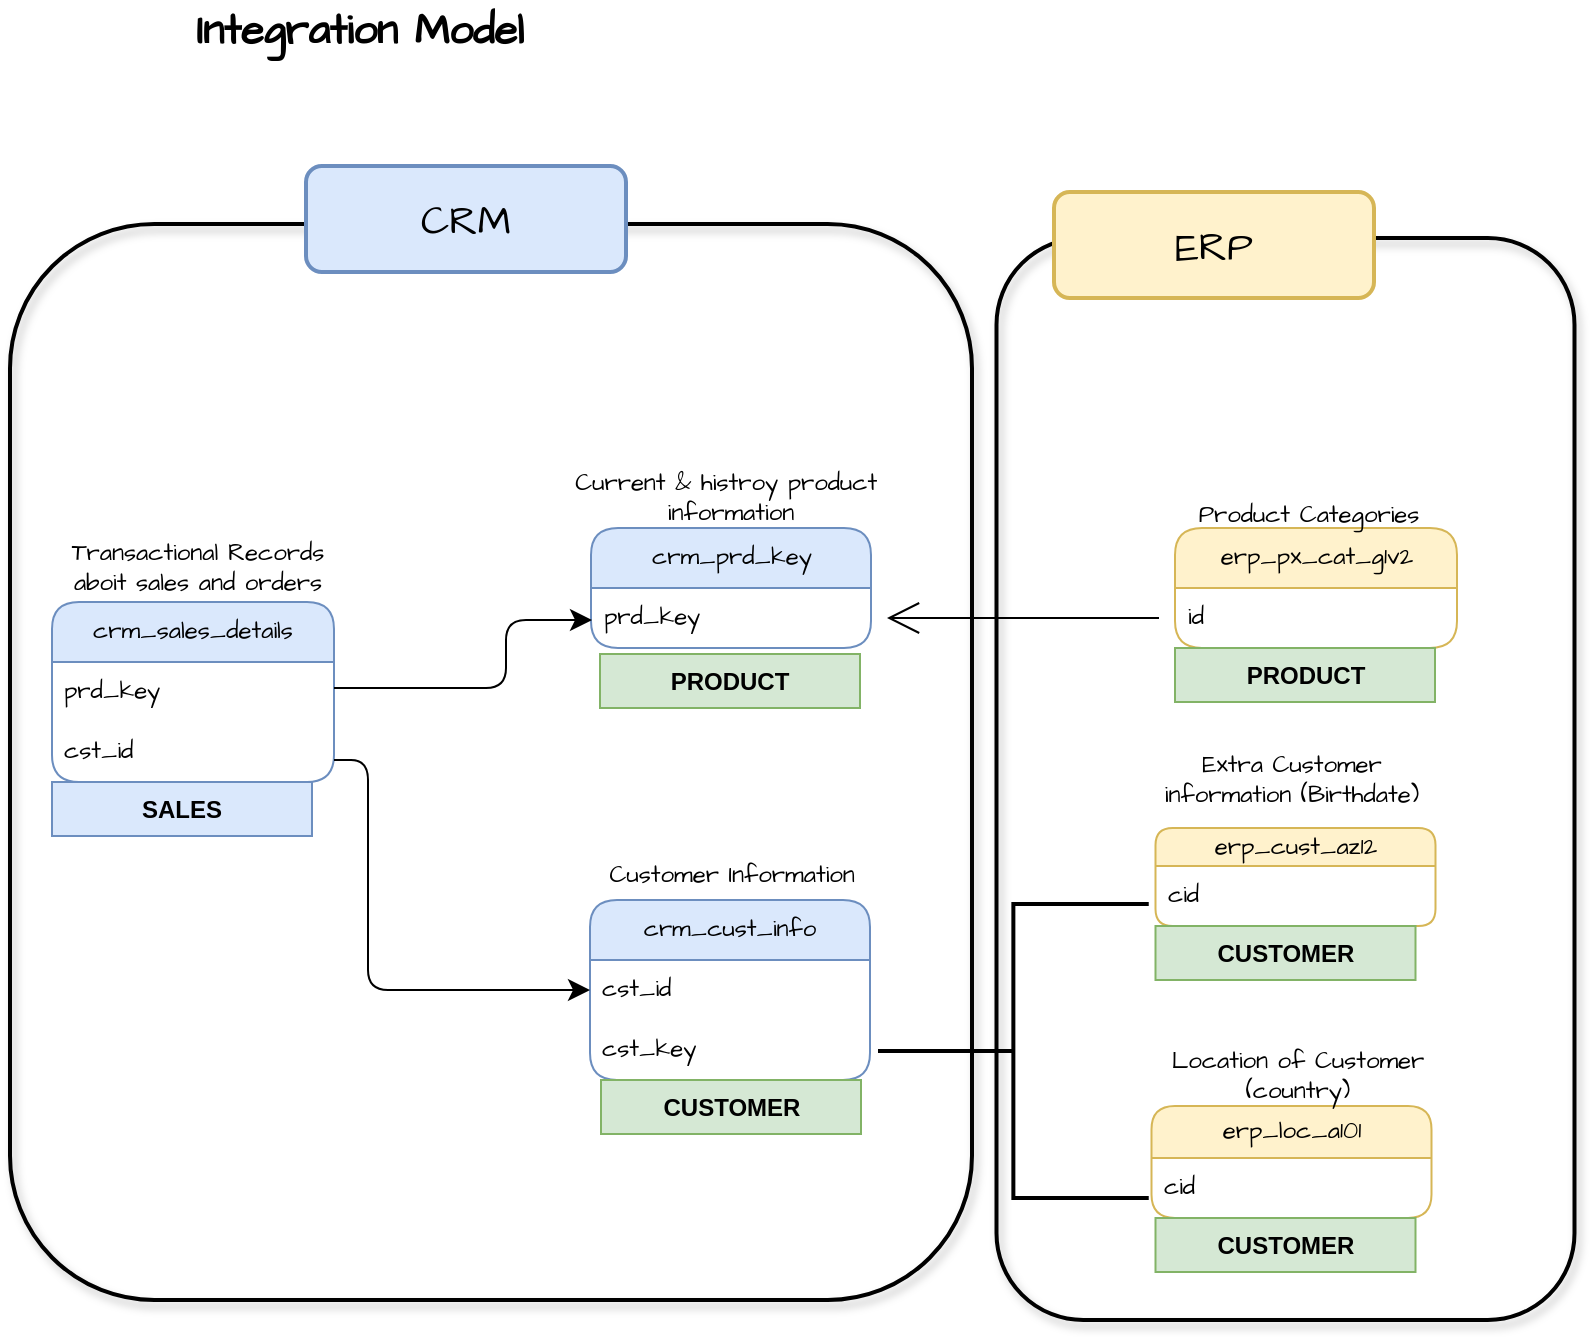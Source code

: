 <mxfile version="26.2.2">
  <diagram name="Page-1" id="-ODAW_5SzgRR3Dp_Kdlv">
    <mxGraphModel dx="828" dy="1536" grid="1" gridSize="10" guides="1" tooltips="1" connect="1" arrows="1" fold="1" page="0" pageScale="1" pageWidth="1920" pageHeight="1200" background="none" math="0" shadow="0">
      <root>
        <mxCell id="0" />
        <mxCell id="1" parent="0" />
        <mxCell id="elzvNMEJgP6sEqw-EWBB-24" value="crm_sales_details" style="swimlane;fontStyle=0;childLayout=stackLayout;horizontal=1;startSize=30;horizontalStack=0;resizeParent=1;resizeParentMax=0;resizeLast=0;collapsible=1;marginBottom=0;whiteSpace=wrap;html=1;fontFamily=Architects Daughter;fontSource=https%3A%2F%2Ffonts.googleapis.com%2Fcss%3Ffamily%3DArchitects%2BDaughter;fillColor=#dae8fc;strokeColor=#6c8ebf;rounded=1;" parent="1" vertex="1">
          <mxGeometry x="481" y="-229" width="141" height="90" as="geometry" />
        </mxCell>
        <mxCell id="elzvNMEJgP6sEqw-EWBB-26" value="prd_key" style="text;strokeColor=none;fillColor=none;align=left;verticalAlign=middle;spacingLeft=4;spacingRight=4;overflow=hidden;points=[[0,0.5],[1,0.5]];portConstraint=eastwest;rotatable=0;whiteSpace=wrap;html=1;fontFamily=Architects Daughter;fontSource=https%3A%2F%2Ffonts.googleapis.com%2Fcss%3Ffamily%3DArchitects%2BDaughter;rounded=1;" parent="elzvNMEJgP6sEqw-EWBB-24" vertex="1">
          <mxGeometry y="30" width="141" height="30" as="geometry" />
        </mxCell>
        <mxCell id="elzvNMEJgP6sEqw-EWBB-27" value="cst_id" style="text;strokeColor=none;fillColor=none;align=left;verticalAlign=middle;spacingLeft=4;spacingRight=4;overflow=hidden;points=[[0,0.5],[1,0.5]];portConstraint=eastwest;rotatable=0;whiteSpace=wrap;html=1;fontFamily=Architects Daughter;fontSource=https%3A%2F%2Ffonts.googleapis.com%2Fcss%3Ffamily%3DArchitects%2BDaughter;rounded=1;" parent="elzvNMEJgP6sEqw-EWBB-24" vertex="1">
          <mxGeometry y="60" width="141" height="30" as="geometry" />
        </mxCell>
        <mxCell id="elzvNMEJgP6sEqw-EWBB-28" value="erp_loc_a101" style="swimlane;fontStyle=0;childLayout=stackLayout;horizontal=1;startSize=26;horizontalStack=0;resizeParent=1;resizeParentMax=0;resizeLast=0;collapsible=1;marginBottom=0;whiteSpace=wrap;html=1;fontFamily=Architects Daughter;fontSource=https%3A%2F%2Ffonts.googleapis.com%2Fcss%3Ffamily%3DArchitects%2BDaughter;fontSize=12;fillColor=#fff2cc;strokeColor=#d6b656;rounded=1;" parent="1" vertex="1">
          <mxGeometry x="1030.75" y="23" width="140" height="56" as="geometry" />
        </mxCell>
        <mxCell id="elzvNMEJgP6sEqw-EWBB-29" value="cid" style="text;strokeColor=none;fillColor=none;align=left;verticalAlign=middle;spacingLeft=4;spacingRight=4;overflow=hidden;points=[[0,0.5],[1,0.5]];portConstraint=eastwest;rotatable=0;whiteSpace=wrap;html=1;fontFamily=Architects Daughter;fontSource=https%3A%2F%2Ffonts.googleapis.com%2Fcss%3Ffamily%3DArchitects%2BDaughter;fontSize=12;rounded=1;" parent="elzvNMEJgP6sEqw-EWBB-28" vertex="1">
          <mxGeometry y="26" width="140" height="30" as="geometry" />
        </mxCell>
        <mxCell id="elzvNMEJgP6sEqw-EWBB-32" value="erp_cust_az12" style="swimlane;fontStyle=0;childLayout=stackLayout;horizontal=1;startSize=19;horizontalStack=0;resizeParent=1;resizeParentMax=0;resizeLast=0;collapsible=1;marginBottom=0;whiteSpace=wrap;html=1;fontFamily=Architects Daughter;fontSource=https%3A%2F%2Ffonts.googleapis.com%2Fcss%3Ffamily%3DArchitects%2BDaughter;fontSize=12;fillColor=#fff2cc;strokeColor=#d6b656;rounded=1;" parent="1" vertex="1">
          <mxGeometry x="1032.75" y="-116" width="140" height="49" as="geometry" />
        </mxCell>
        <mxCell id="elzvNMEJgP6sEqw-EWBB-33" value="cid" style="text;strokeColor=none;fillColor=none;align=left;verticalAlign=middle;spacingLeft=4;spacingRight=4;overflow=hidden;points=[[0,0.5],[1,0.5]];portConstraint=eastwest;rotatable=0;whiteSpace=wrap;html=1;fontFamily=Architects Daughter;fontSource=https%3A%2F%2Ffonts.googleapis.com%2Fcss%3Ffamily%3DArchitects%2BDaughter;fontSize=12;rounded=1;" parent="elzvNMEJgP6sEqw-EWBB-32" vertex="1">
          <mxGeometry y="19" width="140" height="30" as="geometry" />
        </mxCell>
        <mxCell id="elzvNMEJgP6sEqw-EWBB-36" value="erp_px_cat_g1v2" style="swimlane;fontStyle=0;childLayout=stackLayout;horizontal=1;startSize=30;horizontalStack=0;resizeParent=1;resizeParentMax=0;resizeLast=0;collapsible=1;marginBottom=0;whiteSpace=wrap;html=1;fontFamily=Architects Daughter;fontSource=https%3A%2F%2Ffonts.googleapis.com%2Fcss%3Ffamily%3DArchitects%2BDaughter;fontSize=12;fillColor=#fff2cc;strokeColor=#d6b656;rounded=1;" parent="1" vertex="1">
          <mxGeometry x="1042.5" y="-266" width="141" height="60" as="geometry" />
        </mxCell>
        <mxCell id="elzvNMEJgP6sEqw-EWBB-38" value="id" style="text;strokeColor=none;fillColor=none;align=left;verticalAlign=middle;spacingLeft=4;spacingRight=4;overflow=hidden;points=[[0,0.5],[1,0.5]];portConstraint=eastwest;rotatable=0;whiteSpace=wrap;html=1;fontFamily=Architects Daughter;fontSource=https%3A%2F%2Ffonts.googleapis.com%2Fcss%3Ffamily%3DArchitects%2BDaughter;fontSize=12;rounded=1;" parent="elzvNMEJgP6sEqw-EWBB-36" vertex="1">
          <mxGeometry y="30" width="141" height="30" as="geometry" />
        </mxCell>
        <mxCell id="elzvNMEJgP6sEqw-EWBB-40" value="crm_cust_info" style="swimlane;fontStyle=0;childLayout=stackLayout;horizontal=1;startSize=30;horizontalStack=0;resizeParent=1;resizeParentMax=0;resizeLast=0;collapsible=1;marginBottom=0;whiteSpace=wrap;html=1;fontFamily=Architects Daughter;fontSource=https%3A%2F%2Ffonts.googleapis.com%2Fcss%3Ffamily%3DArchitects%2BDaughter;fontSize=12;fillColor=#dae8fc;strokeColor=#6c8ebf;rounded=1;" parent="1" vertex="1">
          <mxGeometry x="750" y="-80" width="140" height="90" as="geometry" />
        </mxCell>
        <mxCell id="elzvNMEJgP6sEqw-EWBB-41" value="cst_id" style="text;strokeColor=none;fillColor=none;align=left;verticalAlign=middle;spacingLeft=4;spacingRight=4;overflow=hidden;points=[[0,0.5],[1,0.5]];portConstraint=eastwest;rotatable=0;whiteSpace=wrap;html=1;fontFamily=Architects Daughter;fontSource=https%3A%2F%2Ffonts.googleapis.com%2Fcss%3Ffamily%3DArchitects%2BDaughter;fontSize=12;rounded=1;" parent="elzvNMEJgP6sEqw-EWBB-40" vertex="1">
          <mxGeometry y="30" width="140" height="30" as="geometry" />
        </mxCell>
        <mxCell id="elzvNMEJgP6sEqw-EWBB-42" value="cst_key" style="text;strokeColor=none;fillColor=none;align=left;verticalAlign=middle;spacingLeft=4;spacingRight=4;overflow=hidden;points=[[0,0.5],[1,0.5]];portConstraint=eastwest;rotatable=0;whiteSpace=wrap;html=1;fontFamily=Architects Daughter;fontSource=https%3A%2F%2Ffonts.googleapis.com%2Fcss%3Ffamily%3DArchitects%2BDaughter;fontSize=12;rounded=1;" parent="elzvNMEJgP6sEqw-EWBB-40" vertex="1">
          <mxGeometry y="60" width="140" height="30" as="geometry" />
        </mxCell>
        <mxCell id="elzvNMEJgP6sEqw-EWBB-44" value="crm_prd_key" style="swimlane;fontStyle=0;childLayout=stackLayout;horizontal=1;startSize=30;horizontalStack=0;resizeParent=1;resizeParentMax=0;resizeLast=0;collapsible=1;marginBottom=0;whiteSpace=wrap;html=1;fontFamily=Architects Daughter;fontSource=https%3A%2F%2Ffonts.googleapis.com%2Fcss%3Ffamily%3DArchitects%2BDaughter;fontSize=12;fillColor=#dae8fc;strokeColor=#6c8ebf;rounded=1;" parent="1" vertex="1">
          <mxGeometry x="750.5" y="-266" width="140" height="60" as="geometry" />
        </mxCell>
        <mxCell id="elzvNMEJgP6sEqw-EWBB-45" value="prd_key" style="text;strokeColor=none;fillColor=none;align=left;verticalAlign=middle;spacingLeft=4;spacingRight=4;overflow=hidden;points=[[0,0.5],[1,0.5]];portConstraint=eastwest;rotatable=0;whiteSpace=wrap;html=1;fontFamily=Architects Daughter;fontSource=https%3A%2F%2Ffonts.googleapis.com%2Fcss%3Ffamily%3DArchitects%2BDaughter;fontSize=12;rounded=1;" parent="elzvNMEJgP6sEqw-EWBB-44" vertex="1">
          <mxGeometry y="30" width="140" height="30" as="geometry" />
        </mxCell>
        <mxCell id="elzvNMEJgP6sEqw-EWBB-48" value="Transactional Records aboit sales and orders" style="text;html=1;align=center;verticalAlign=middle;whiteSpace=wrap;rounded=1;fontFamily=Architects Daughter;fontSource=https%3A%2F%2Ffonts.googleapis.com%2Fcss%3Ffamily%3DArchitects%2BDaughter;" parent="1" vertex="1">
          <mxGeometry x="487" y="-261" width="134" height="30" as="geometry" />
        </mxCell>
        <mxCell id="elzvNMEJgP6sEqw-EWBB-49" value="Current &amp;amp; histroy product&amp;nbsp;&lt;div&gt;information&lt;/div&gt;" style="text;html=1;align=center;verticalAlign=middle;whiteSpace=wrap;rounded=1;fontFamily=Architects Daughter;fontSource=https%3A%2F%2Ffonts.googleapis.com%2Fcss%3Ffamily%3DArchitects%2BDaughter;fontSize=12;" parent="1" vertex="1">
          <mxGeometry x="738" y="-296" width="165" height="30" as="geometry" />
        </mxCell>
        <mxCell id="elzvNMEJgP6sEqw-EWBB-50" value="Customer Information&amp;nbsp;" style="text;html=1;align=center;verticalAlign=middle;whiteSpace=wrap;rounded=1;fontFamily=Architects Daughter;fontSource=https%3A%2F%2Ffonts.googleapis.com%2Fcss%3Ffamily%3DArchitects%2BDaughter;fontSize=12;" parent="1" vertex="1">
          <mxGeometry x="741" y="-107" width="165" height="30" as="geometry" />
        </mxCell>
        <mxCell id="elzvNMEJgP6sEqw-EWBB-51" value="Product Categories" style="text;html=1;align=center;verticalAlign=middle;whiteSpace=wrap;rounded=1;fontFamily=Architects Daughter;fontSource=https%3A%2F%2Ffonts.googleapis.com%2Fcss%3Ffamily%3DArchitects%2BDaughter;fontSize=12;" parent="1" vertex="1">
          <mxGeometry x="1024" y="-288" width="171" height="31" as="geometry" />
        </mxCell>
        <mxCell id="elzvNMEJgP6sEqw-EWBB-52" value="Extra Customer information (Birthdate)" style="text;html=1;align=center;verticalAlign=middle;whiteSpace=wrap;rounded=1;fontFamily=Architects Daughter;fontSource=https%3A%2F%2Ffonts.googleapis.com%2Fcss%3Ffamily%3DArchitects%2BDaughter;fontSize=12;" parent="1" vertex="1">
          <mxGeometry x="1029.37" y="-155.5" width="144.25" height="30" as="geometry" />
        </mxCell>
        <mxCell id="elzvNMEJgP6sEqw-EWBB-53" value="Location of Customer (country)" style="text;html=1;align=center;verticalAlign=middle;whiteSpace=wrap;rounded=1;fontFamily=Architects Daughter;fontSource=https%3A%2F%2Ffonts.googleapis.com%2Fcss%3Ffamily%3DArchitects%2BDaughter;fontSize=12;" parent="1" vertex="1">
          <mxGeometry x="1018.75" y="-7" width="169.5" height="30" as="geometry" />
        </mxCell>
        <mxCell id="elzvNMEJgP6sEqw-EWBB-60" value="" style="edgeStyle=elbowEdgeStyle;elbow=horizontal;endArrow=classic;html=1;curved=0;rounded=1;endSize=8;startSize=8;fontFamily=Architects Daughter;fontSource=https%3A%2F%2Ffonts.googleapis.com%2Fcss%3Ffamily%3DArchitects%2BDaughter;fontSize=16;sourcePerimeterSpacing=8;targetPerimeterSpacing=8;" parent="1" edge="1">
          <mxGeometry width="50" height="50" relative="1" as="geometry">
            <mxPoint x="622" y="-186" as="sourcePoint" />
            <mxPoint x="751" y="-220" as="targetPoint" />
            <Array as="points">
              <mxPoint x="708" y="-211" />
            </Array>
          </mxGeometry>
        </mxCell>
        <mxCell id="elzvNMEJgP6sEqw-EWBB-62" value="" style="edgeStyle=elbowEdgeStyle;elbow=horizontal;endArrow=classic;html=1;curved=0;rounded=1;endSize=8;startSize=8;fontFamily=Architects Daughter;fontSource=https%3A%2F%2Ffonts.googleapis.com%2Fcss%3Ffamily%3DArchitects%2BDaughter;fontSize=16;sourcePerimeterSpacing=8;targetPerimeterSpacing=8;entryX=0;entryY=0.5;entryDx=0;entryDy=0;" parent="1" target="elzvNMEJgP6sEqw-EWBB-41" edge="1">
          <mxGeometry width="50" height="50" relative="1" as="geometry">
            <mxPoint x="622" y="-150" as="sourcePoint" />
            <mxPoint x="690" y="25" as="targetPoint" />
            <Array as="points">
              <mxPoint x="639" y="-172" />
            </Array>
          </mxGeometry>
        </mxCell>
        <mxCell id="elzvNMEJgP6sEqw-EWBB-64" value="" style="strokeWidth=2;html=1;shape=mxgraph.flowchart.annotation_2;align=left;labelPosition=right;pointerEvents=1;fontFamily=Architects Daughter;fontSource=https%3A%2F%2Ffonts.googleapis.com%2Fcss%3Ffamily%3DArchitects%2BDaughter;rounded=1;" parent="1" vertex="1">
          <mxGeometry x="894" y="-78" width="135.37" height="147" as="geometry" />
        </mxCell>
        <mxCell id="elzvNMEJgP6sEqw-EWBB-65" value="" style="edgeStyle=none;curved=1;rounded=1;orthogonalLoop=1;jettySize=auto;html=1;fontFamily=Architects Daughter;fontSource=https%3A%2F%2Ffonts.googleapis.com%2Fcss%3Ffamily%3DArchitects%2BDaughter;fontSize=16;startSize=14;endArrow=open;endSize=14;sourcePerimeterSpacing=8;targetPerimeterSpacing=8;" parent="1" source="elzvNMEJgP6sEqw-EWBB-38" target="elzvNMEJgP6sEqw-EWBB-45" edge="1">
          <mxGeometry relative="1" as="geometry" />
        </mxCell>
        <mxCell id="elzvNMEJgP6sEqw-EWBB-66" value="" style="rounded=1;whiteSpace=wrap;html=1;fontFamily=Architects Daughter;fontSource=https%3A%2F%2Ffonts.googleapis.com%2Fcss%3Ffamily%3DArchitects%2BDaughter;fillColor=none;glass=0;shadow=1;strokeWidth=2;" parent="1" vertex="1">
          <mxGeometry x="460" y="-418" width="481" height="538" as="geometry" />
        </mxCell>
        <mxCell id="elzvNMEJgP6sEqw-EWBB-67" value="" style="rounded=1;whiteSpace=wrap;html=1;fontFamily=Architects Daughter;fontSource=https%3A%2F%2Ffonts.googleapis.com%2Fcss%3Ffamily%3DArchitects%2BDaughter;fillColor=none;shadow=1;strokeWidth=2;glass=1;" parent="1" vertex="1">
          <mxGeometry x="953.25" y="-411" width="289" height="541" as="geometry" />
        </mxCell>
        <mxCell id="elzvNMEJgP6sEqw-EWBB-69" value="&lt;font style=&quot;font-size: 20px;&quot;&gt;CRM&lt;/font&gt;" style="rounded=1;whiteSpace=wrap;html=1;fontFamily=Architects Daughter;fontSource=https%3A%2F%2Ffonts.googleapis.com%2Fcss%3Ffamily%3DArchitects%2BDaughter;fillColor=#dae8fc;strokeColor=#6c8ebf;strokeWidth=2;" parent="1" vertex="1">
          <mxGeometry x="608" y="-447" width="160" height="53" as="geometry" />
        </mxCell>
        <mxCell id="elzvNMEJgP6sEqw-EWBB-70" value="&lt;span style=&quot;font-size: 20px;&quot;&gt;ERP&lt;/span&gt;" style="rounded=1;whiteSpace=wrap;html=1;fontFamily=Architects Daughter;fontSource=https%3A%2F%2Ffonts.googleapis.com%2Fcss%3Ffamily%3DArchitects%2BDaughter;fillColor=#fff2cc;strokeColor=#d6b656;strokeWidth=2;" parent="1" vertex="1">
          <mxGeometry x="982" y="-434" width="160" height="53" as="geometry" />
        </mxCell>
        <mxCell id="elzvNMEJgP6sEqw-EWBB-73" value="&lt;font style=&quot;font-size: 21px;&quot;&gt;&lt;b&gt;Integration Model&lt;/b&gt;&lt;/font&gt;" style="text;strokeColor=none;fillColor=none;html=1;align=center;verticalAlign=middle;whiteSpace=wrap;rounded=0;fontSize=20;fontFamily=Architects Daughter;fontSource=https%3A%2F%2Ffonts.googleapis.com%2Fcss%3Ffamily%3DArchitects%2BDaughter;" parent="1" vertex="1">
          <mxGeometry x="510" y="-530" width="250" height="30" as="geometry" />
        </mxCell>
        <mxCell id="qjHJFm-eHMukcCjiLdyL-2" value="SALES" style="rounded=0;whiteSpace=wrap;html=1;fillColor=#dae8fc;strokeColor=#6c8ebf;fontStyle=1" parent="1" vertex="1">
          <mxGeometry x="481" y="-139" width="130" height="27" as="geometry" />
        </mxCell>
        <mxCell id="qjHJFm-eHMukcCjiLdyL-5" value="PRODUCT" style="rounded=0;whiteSpace=wrap;html=1;fillColor=#d5e8d4;strokeColor=#82b366;fontStyle=1" parent="1" vertex="1">
          <mxGeometry x="755" y="-203" width="130" height="27" as="geometry" />
        </mxCell>
        <mxCell id="qjHJFm-eHMukcCjiLdyL-6" value="CUSTOMER" style="rounded=0;whiteSpace=wrap;html=1;fillColor=#d5e8d4;strokeColor=#82b366;fontStyle=1" parent="1" vertex="1">
          <mxGeometry x="755.5" y="10" width="130" height="27" as="geometry" />
        </mxCell>
        <mxCell id="qjHJFm-eHMukcCjiLdyL-7" value="PRODUCT" style="rounded=0;whiteSpace=wrap;html=1;fillColor=#d5e8d4;strokeColor=#82b366;fontStyle=1" parent="1" vertex="1">
          <mxGeometry x="1042.5" y="-206" width="130" height="27" as="geometry" />
        </mxCell>
        <mxCell id="qjHJFm-eHMukcCjiLdyL-8" value="CUSTOMER" style="rounded=0;whiteSpace=wrap;html=1;fillColor=#d5e8d4;strokeColor=#82b366;fontStyle=1" parent="1" vertex="1">
          <mxGeometry x="1032.75" y="-67" width="130" height="27" as="geometry" />
        </mxCell>
        <mxCell id="qjHJFm-eHMukcCjiLdyL-9" value="CUSTOMER" style="rounded=0;whiteSpace=wrap;html=1;fillColor=#d5e8d4;strokeColor=#82b366;fontStyle=1" parent="1" vertex="1">
          <mxGeometry x="1032.75" y="79" width="130" height="27" as="geometry" />
        </mxCell>
      </root>
    </mxGraphModel>
  </diagram>
</mxfile>
